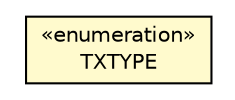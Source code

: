#!/usr/local/bin/dot
#
# Class diagram 
# Generated by UMLGraph version R5_6-24-gf6e263 (http://www.umlgraph.org/)
#

digraph G {
	edge [fontname="Helvetica",fontsize=10,labelfontname="Helvetica",labelfontsize=10];
	node [fontname="Helvetica",fontsize=10,shape=plaintext];
	nodesep=0.25;
	ranksep=0.5;
	// com.orientechnologies.orient.core.tx.OTransaction.TXTYPE
	c4201883 [label=<<table title="com.orientechnologies.orient.core.tx.OTransaction.TXTYPE" border="0" cellborder="1" cellspacing="0" cellpadding="2" port="p" bgcolor="lemonChiffon" href="./OTransaction.TXTYPE.html">
		<tr><td><table border="0" cellspacing="0" cellpadding="1">
<tr><td align="center" balign="center"> &#171;enumeration&#187; </td></tr>
<tr><td align="center" balign="center"> TXTYPE </td></tr>
		</table></td></tr>
		</table>>, URL="./OTransaction.TXTYPE.html", fontname="Helvetica", fontcolor="black", fontsize=10.0];
}


